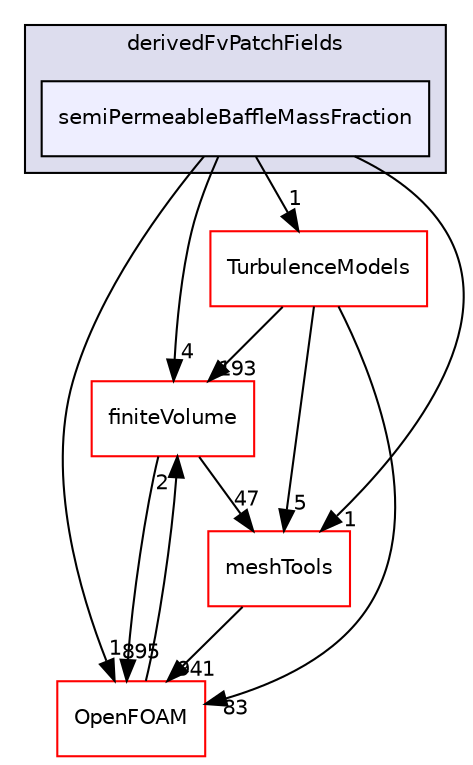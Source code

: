 digraph "src/semiPermeableBaffle/derivedFvPatchFields/semiPermeableBaffleMassFraction" {
  bgcolor=transparent;
  compound=true
  node [ fontsize="10", fontname="Helvetica"];
  edge [ labelfontsize="10", labelfontname="Helvetica"];
  subgraph clusterdir_fe7fddcee1e475f41835178dee7a4441 {
    graph [ bgcolor="#ddddee", pencolor="black", label="derivedFvPatchFields" fontname="Helvetica", fontsize="10", URL="dir_fe7fddcee1e475f41835178dee7a4441.html"]
  dir_4313a3ee3b1c778f1018ba84393c9996 [shape=box, label="semiPermeableBaffleMassFraction", style="filled", fillcolor="#eeeeff", pencolor="black", URL="dir_4313a3ee3b1c778f1018ba84393c9996.html"];
  }
  dir_9bd15774b555cf7259a6fa18f99fe99b [shape=box label="finiteVolume" color="red" URL="dir_9bd15774b555cf7259a6fa18f99fe99b.html"];
  dir_ae30ad0bef50cf391b24c614251bb9fd [shape=box label="meshTools" color="red" URL="dir_ae30ad0bef50cf391b24c614251bb9fd.html"];
  dir_1eda626aeac0f0ad2848c36acaa5d501 [shape=box label="TurbulenceModels" color="red" URL="dir_1eda626aeac0f0ad2848c36acaa5d501.html"];
  dir_c5473ff19b20e6ec4dfe5c310b3778a8 [shape=box label="OpenFOAM" color="red" URL="dir_c5473ff19b20e6ec4dfe5c310b3778a8.html"];
  dir_9bd15774b555cf7259a6fa18f99fe99b->dir_ae30ad0bef50cf391b24c614251bb9fd [headlabel="47", labeldistance=1.5 headhref="dir_000814_001949.html"];
  dir_9bd15774b555cf7259a6fa18f99fe99b->dir_c5473ff19b20e6ec4dfe5c310b3778a8 [headlabel="895", labeldistance=1.5 headhref="dir_000814_002151.html"];
  dir_ae30ad0bef50cf391b24c614251bb9fd->dir_c5473ff19b20e6ec4dfe5c310b3778a8 [headlabel="941", labeldistance=1.5 headhref="dir_001949_002151.html"];
  dir_1eda626aeac0f0ad2848c36acaa5d501->dir_9bd15774b555cf7259a6fa18f99fe99b [headlabel="193", labeldistance=1.5 headhref="dir_002933_000814.html"];
  dir_1eda626aeac0f0ad2848c36acaa5d501->dir_ae30ad0bef50cf391b24c614251bb9fd [headlabel="5", labeldistance=1.5 headhref="dir_002933_001949.html"];
  dir_1eda626aeac0f0ad2848c36acaa5d501->dir_c5473ff19b20e6ec4dfe5c310b3778a8 [headlabel="83", labeldistance=1.5 headhref="dir_002933_002151.html"];
  dir_4313a3ee3b1c778f1018ba84393c9996->dir_9bd15774b555cf7259a6fa18f99fe99b [headlabel="4", labeldistance=1.5 headhref="dir_003602_000814.html"];
  dir_4313a3ee3b1c778f1018ba84393c9996->dir_ae30ad0bef50cf391b24c614251bb9fd [headlabel="1", labeldistance=1.5 headhref="dir_003602_001949.html"];
  dir_4313a3ee3b1c778f1018ba84393c9996->dir_1eda626aeac0f0ad2848c36acaa5d501 [headlabel="1", labeldistance=1.5 headhref="dir_003602_002933.html"];
  dir_4313a3ee3b1c778f1018ba84393c9996->dir_c5473ff19b20e6ec4dfe5c310b3778a8 [headlabel="1", labeldistance=1.5 headhref="dir_003602_002151.html"];
  dir_c5473ff19b20e6ec4dfe5c310b3778a8->dir_9bd15774b555cf7259a6fa18f99fe99b [headlabel="2", labeldistance=1.5 headhref="dir_002151_000814.html"];
}
